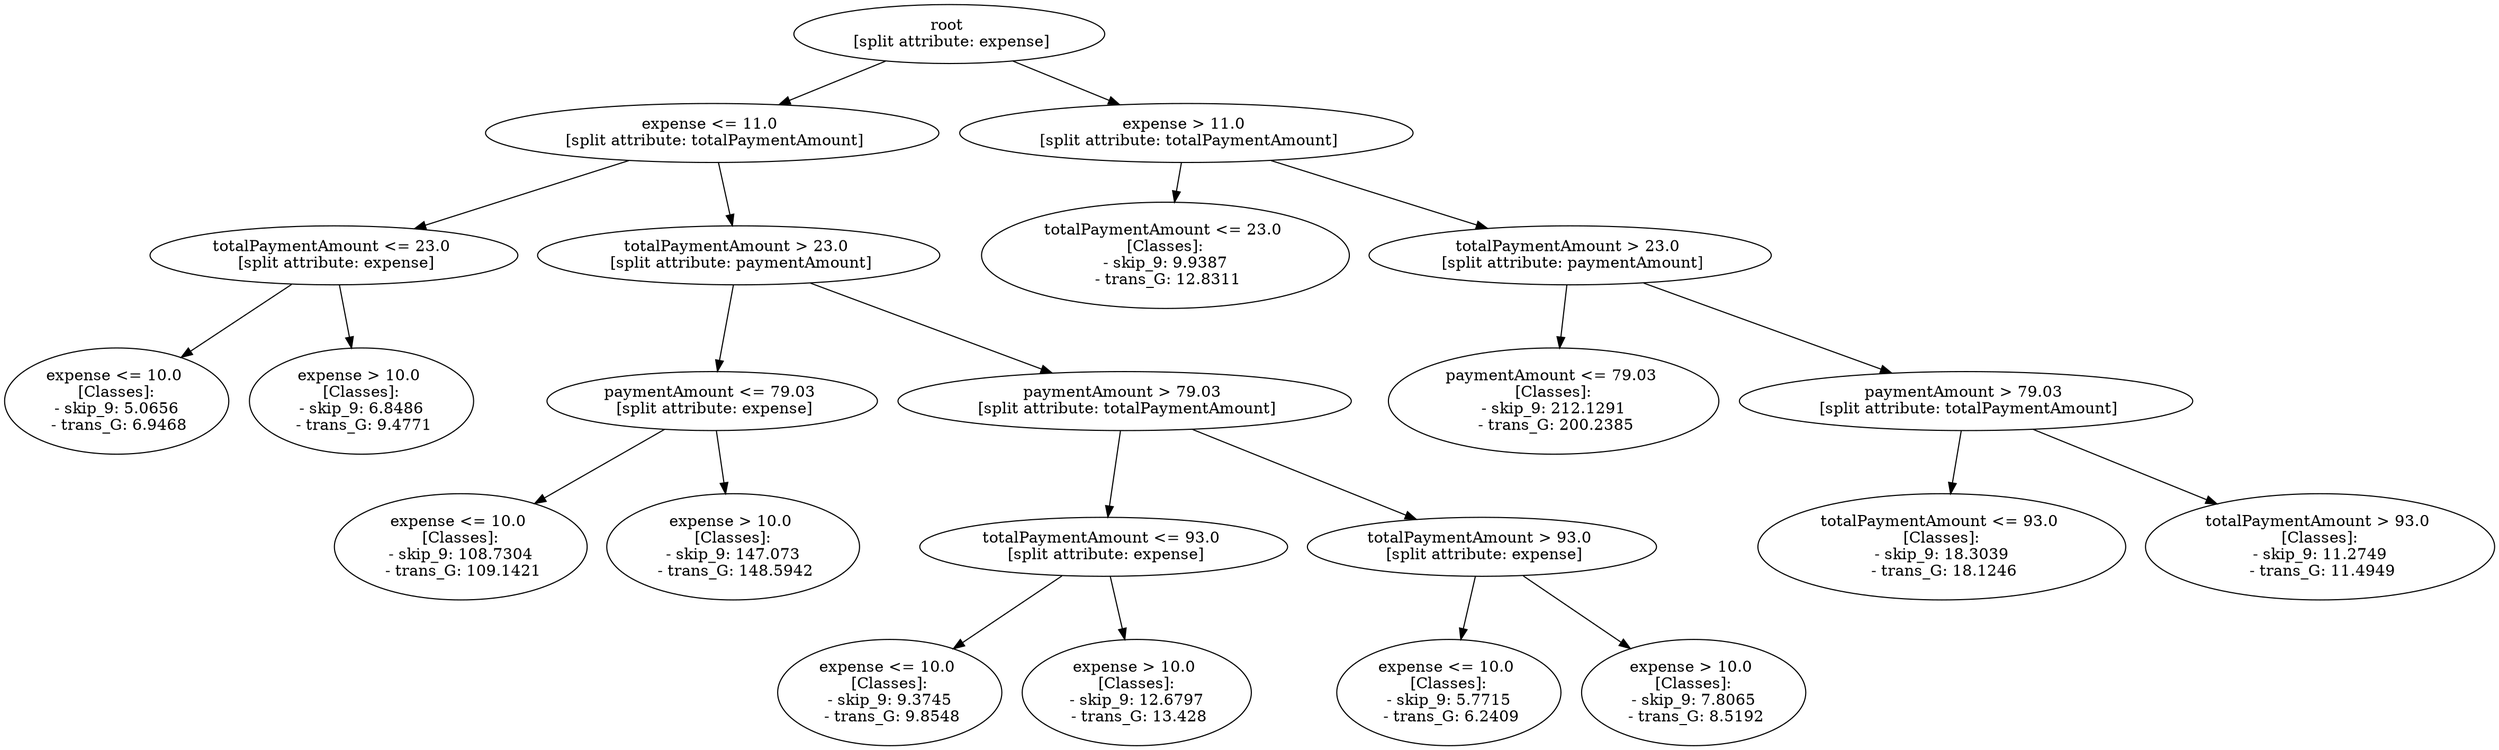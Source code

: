 // Road_Traffic_Fine_Management_Process-p_13-1
digraph "Road_Traffic_Fine_Management_Process-p_13-1" {
	"dd7b71a1-aaaa-4e5e-876d-a350f7010da5" [label="root 
 [split attribute: expense]"]
	"1b8e7f80-9a65-49bd-8f91-a8f346b57e7c" [label="expense <= 11.0 
 [split attribute: totalPaymentAmount]"]
	"dd7b71a1-aaaa-4e5e-876d-a350f7010da5" -> "1b8e7f80-9a65-49bd-8f91-a8f346b57e7c"
	"ea83c4b4-3b8b-4fc3-a85e-1ca1fcf7b44c" [label="totalPaymentAmount <= 23.0 
 [split attribute: expense]"]
	"1b8e7f80-9a65-49bd-8f91-a8f346b57e7c" -> "ea83c4b4-3b8b-4fc3-a85e-1ca1fcf7b44c"
	"1ab055ab-57c8-474e-92f4-ea61963e9b8c" [label="expense <= 10.0 
 [Classes]: 
 - skip_9: 5.0656 
 - trans_G: 6.9468"]
	"ea83c4b4-3b8b-4fc3-a85e-1ca1fcf7b44c" -> "1ab055ab-57c8-474e-92f4-ea61963e9b8c"
	"dd6ae9dc-285b-4854-8602-bfecaef5445f" [label="expense > 10.0 
 [Classes]: 
 - skip_9: 6.8486 
 - trans_G: 9.4771"]
	"ea83c4b4-3b8b-4fc3-a85e-1ca1fcf7b44c" -> "dd6ae9dc-285b-4854-8602-bfecaef5445f"
	"dcdc4cc5-a400-4601-9c19-28db6aab5313" [label="totalPaymentAmount > 23.0 
 [split attribute: paymentAmount]"]
	"1b8e7f80-9a65-49bd-8f91-a8f346b57e7c" -> "dcdc4cc5-a400-4601-9c19-28db6aab5313"
	"4203ce3a-cc93-4926-9d89-f40c76993585" [label="paymentAmount <= 79.03 
 [split attribute: expense]"]
	"dcdc4cc5-a400-4601-9c19-28db6aab5313" -> "4203ce3a-cc93-4926-9d89-f40c76993585"
	"9b6acc93-faf5-41a9-884f-5236722f8738" [label="expense <= 10.0 
 [Classes]: 
 - skip_9: 108.7304 
 - trans_G: 109.1421"]
	"4203ce3a-cc93-4926-9d89-f40c76993585" -> "9b6acc93-faf5-41a9-884f-5236722f8738"
	"e49f21fb-8673-43f2-af7b-ace399d25a1a" [label="expense > 10.0 
 [Classes]: 
 - skip_9: 147.073 
 - trans_G: 148.5942"]
	"4203ce3a-cc93-4926-9d89-f40c76993585" -> "e49f21fb-8673-43f2-af7b-ace399d25a1a"
	"60370cf1-7f6f-48ba-a1d0-6b1228d64549" [label="paymentAmount > 79.03 
 [split attribute: totalPaymentAmount]"]
	"dcdc4cc5-a400-4601-9c19-28db6aab5313" -> "60370cf1-7f6f-48ba-a1d0-6b1228d64549"
	"1f68ab0b-ba85-4424-b17f-0ac8bf0733ec" [label="totalPaymentAmount <= 93.0 
 [split attribute: expense]"]
	"60370cf1-7f6f-48ba-a1d0-6b1228d64549" -> "1f68ab0b-ba85-4424-b17f-0ac8bf0733ec"
	"d0a8e35a-056b-448e-bdcc-983684d36c50" [label="expense <= 10.0 
 [Classes]: 
 - skip_9: 9.3745 
 - trans_G: 9.8548"]
	"1f68ab0b-ba85-4424-b17f-0ac8bf0733ec" -> "d0a8e35a-056b-448e-bdcc-983684d36c50"
	"9a35e612-1daf-4368-8d86-ef1d17c7ee8c" [label="expense > 10.0 
 [Classes]: 
 - skip_9: 12.6797 
 - trans_G: 13.428"]
	"1f68ab0b-ba85-4424-b17f-0ac8bf0733ec" -> "9a35e612-1daf-4368-8d86-ef1d17c7ee8c"
	"072999be-1f79-42e9-9ea1-b3757a7235f1" [label="totalPaymentAmount > 93.0 
 [split attribute: expense]"]
	"60370cf1-7f6f-48ba-a1d0-6b1228d64549" -> "072999be-1f79-42e9-9ea1-b3757a7235f1"
	"8d87fc57-1d3d-492c-9f8b-22ae2f14e9d0" [label="expense <= 10.0 
 [Classes]: 
 - skip_9: 5.7715 
 - trans_G: 6.2409"]
	"072999be-1f79-42e9-9ea1-b3757a7235f1" -> "8d87fc57-1d3d-492c-9f8b-22ae2f14e9d0"
	"4964ef3f-0f04-4efa-ae01-0a03d14b48df" [label="expense > 10.0 
 [Classes]: 
 - skip_9: 7.8065 
 - trans_G: 8.5192"]
	"072999be-1f79-42e9-9ea1-b3757a7235f1" -> "4964ef3f-0f04-4efa-ae01-0a03d14b48df"
	"3e093360-c6df-40ec-8bd2-71e5f89ace68" [label="expense > 11.0 
 [split attribute: totalPaymentAmount]"]
	"dd7b71a1-aaaa-4e5e-876d-a350f7010da5" -> "3e093360-c6df-40ec-8bd2-71e5f89ace68"
	"9f73ae96-ca60-4dc9-afcb-8c49402af2de" [label="totalPaymentAmount <= 23.0 
 [Classes]: 
 - skip_9: 9.9387 
 - trans_G: 12.8311"]
	"3e093360-c6df-40ec-8bd2-71e5f89ace68" -> "9f73ae96-ca60-4dc9-afcb-8c49402af2de"
	"e0699928-fed9-4bbe-8f49-41706892d164" [label="totalPaymentAmount > 23.0 
 [split attribute: paymentAmount]"]
	"3e093360-c6df-40ec-8bd2-71e5f89ace68" -> "e0699928-fed9-4bbe-8f49-41706892d164"
	"2fea858f-d94a-46d0-b28d-5ef1913d3781" [label="paymentAmount <= 79.03 
 [Classes]: 
 - skip_9: 212.1291 
 - trans_G: 200.2385"]
	"e0699928-fed9-4bbe-8f49-41706892d164" -> "2fea858f-d94a-46d0-b28d-5ef1913d3781"
	"fd60b80a-3d71-4e1b-a383-8917b83b87dd" [label="paymentAmount > 79.03 
 [split attribute: totalPaymentAmount]"]
	"e0699928-fed9-4bbe-8f49-41706892d164" -> "fd60b80a-3d71-4e1b-a383-8917b83b87dd"
	"632232cc-cd9d-4da4-8f2b-88e0cf78279d" [label="totalPaymentAmount <= 93.0 
 [Classes]: 
 - skip_9: 18.3039 
 - trans_G: 18.1246"]
	"fd60b80a-3d71-4e1b-a383-8917b83b87dd" -> "632232cc-cd9d-4da4-8f2b-88e0cf78279d"
	"6a1fbc8e-290d-4655-af30-27b4b4b25ac5" [label="totalPaymentAmount > 93.0 
 [Classes]: 
 - skip_9: 11.2749 
 - trans_G: 11.4949"]
	"fd60b80a-3d71-4e1b-a383-8917b83b87dd" -> "6a1fbc8e-290d-4655-af30-27b4b4b25ac5"
}
